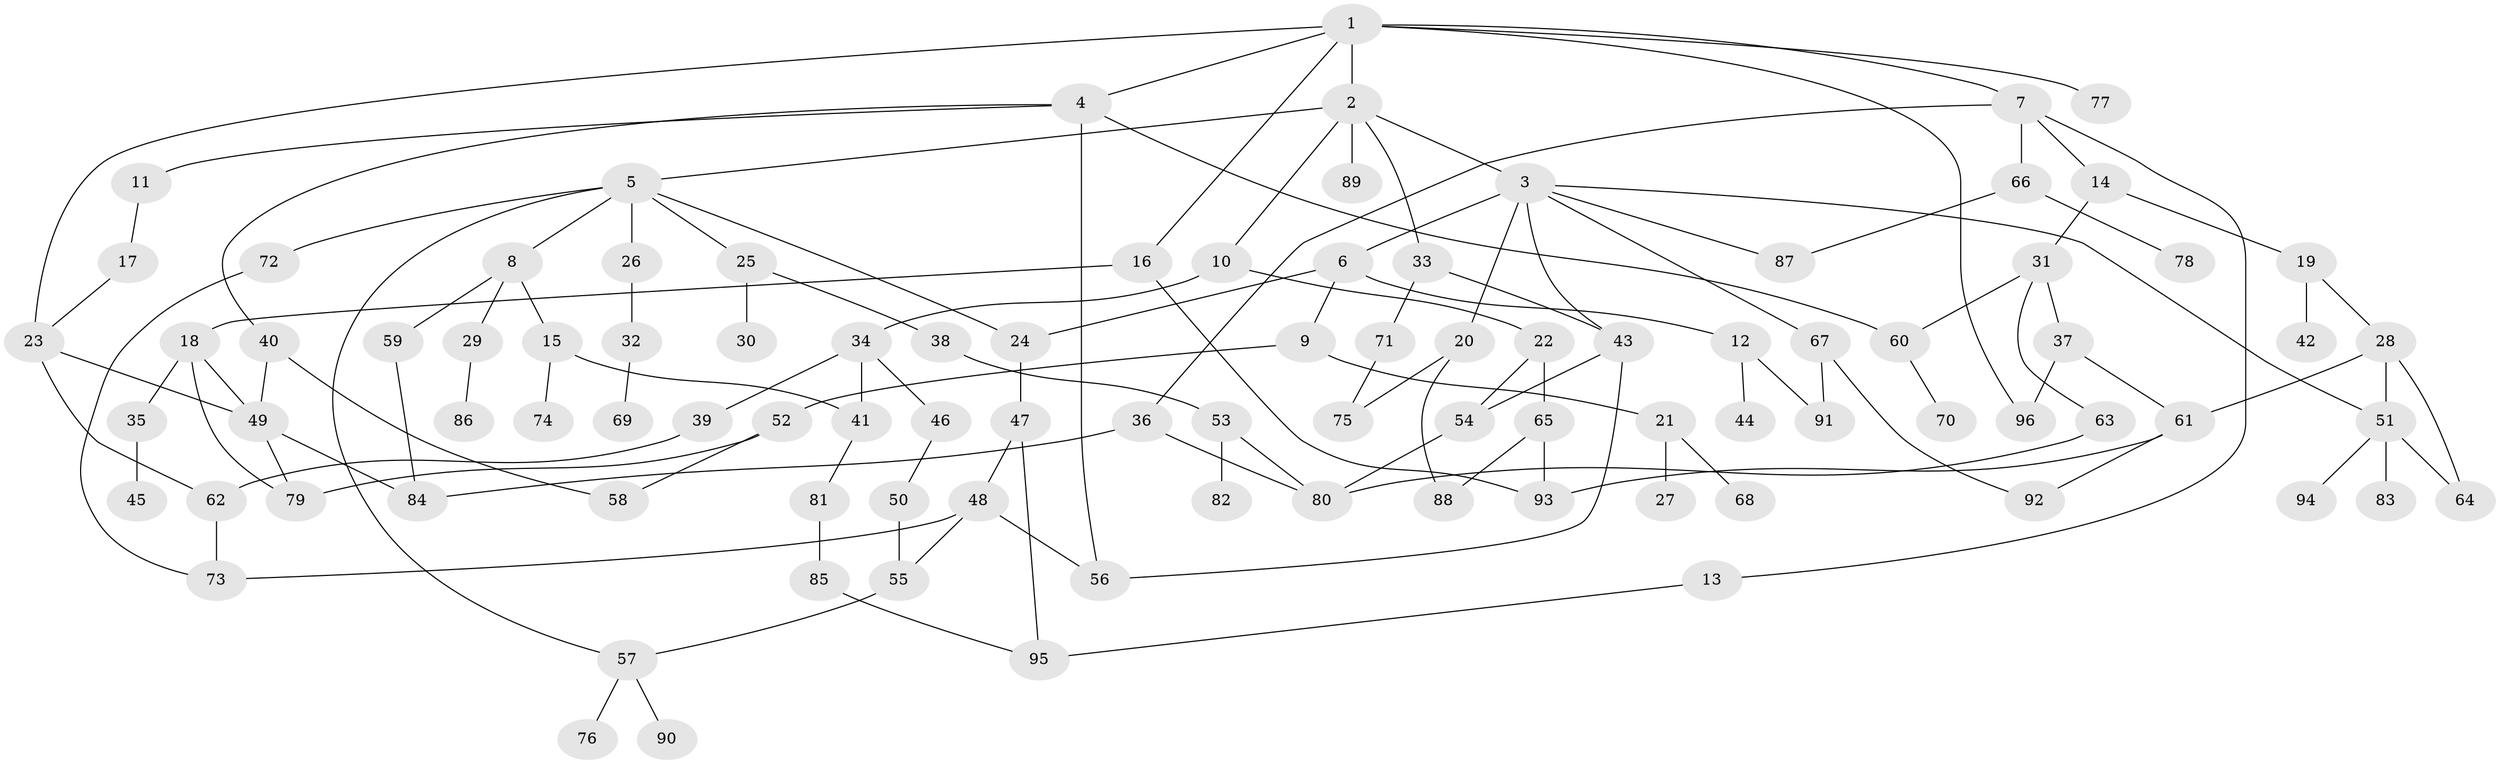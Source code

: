 // Generated by graph-tools (version 1.1) at 2025/49/03/09/25 03:49:27]
// undirected, 96 vertices, 131 edges
graph export_dot {
graph [start="1"]
  node [color=gray90,style=filled];
  1;
  2;
  3;
  4;
  5;
  6;
  7;
  8;
  9;
  10;
  11;
  12;
  13;
  14;
  15;
  16;
  17;
  18;
  19;
  20;
  21;
  22;
  23;
  24;
  25;
  26;
  27;
  28;
  29;
  30;
  31;
  32;
  33;
  34;
  35;
  36;
  37;
  38;
  39;
  40;
  41;
  42;
  43;
  44;
  45;
  46;
  47;
  48;
  49;
  50;
  51;
  52;
  53;
  54;
  55;
  56;
  57;
  58;
  59;
  60;
  61;
  62;
  63;
  64;
  65;
  66;
  67;
  68;
  69;
  70;
  71;
  72;
  73;
  74;
  75;
  76;
  77;
  78;
  79;
  80;
  81;
  82;
  83;
  84;
  85;
  86;
  87;
  88;
  89;
  90;
  91;
  92;
  93;
  94;
  95;
  96;
  1 -- 2;
  1 -- 4;
  1 -- 7;
  1 -- 16;
  1 -- 77;
  1 -- 96;
  1 -- 23;
  2 -- 3;
  2 -- 5;
  2 -- 10;
  2 -- 33;
  2 -- 89;
  3 -- 6;
  3 -- 20;
  3 -- 67;
  3 -- 43;
  3 -- 87;
  3 -- 51;
  4 -- 11;
  4 -- 40;
  4 -- 56;
  4 -- 60;
  5 -- 8;
  5 -- 24;
  5 -- 25;
  5 -- 26;
  5 -- 57;
  5 -- 72;
  6 -- 9;
  6 -- 12;
  6 -- 24;
  7 -- 13;
  7 -- 14;
  7 -- 36;
  7 -- 66;
  8 -- 15;
  8 -- 29;
  8 -- 59;
  9 -- 21;
  9 -- 52;
  10 -- 22;
  10 -- 34;
  11 -- 17;
  12 -- 44;
  12 -- 91;
  13 -- 95;
  14 -- 19;
  14 -- 31;
  15 -- 41;
  15 -- 74;
  16 -- 18;
  16 -- 93;
  17 -- 23;
  18 -- 35;
  18 -- 49;
  18 -- 79;
  19 -- 28;
  19 -- 42;
  20 -- 88;
  20 -- 75;
  21 -- 27;
  21 -- 68;
  22 -- 54;
  22 -- 65;
  23 -- 49;
  23 -- 62;
  24 -- 47;
  25 -- 30;
  25 -- 38;
  26 -- 32;
  28 -- 51;
  28 -- 61;
  28 -- 64;
  29 -- 86;
  31 -- 37;
  31 -- 63;
  31 -- 60;
  32 -- 69;
  33 -- 43;
  33 -- 71;
  34 -- 39;
  34 -- 46;
  34 -- 41;
  35 -- 45;
  36 -- 80;
  36 -- 84;
  37 -- 61;
  37 -- 96;
  38 -- 53;
  39 -- 62;
  40 -- 58;
  40 -- 49;
  41 -- 81;
  43 -- 56;
  43 -- 54;
  46 -- 50;
  47 -- 48;
  47 -- 95;
  48 -- 55;
  48 -- 73;
  48 -- 56;
  49 -- 84;
  49 -- 79;
  50 -- 55;
  51 -- 64;
  51 -- 83;
  51 -- 94;
  52 -- 79;
  52 -- 58;
  53 -- 80;
  53 -- 82;
  54 -- 80;
  55 -- 57;
  57 -- 76;
  57 -- 90;
  59 -- 84;
  60 -- 70;
  61 -- 92;
  61 -- 93;
  62 -- 73;
  63 -- 80;
  65 -- 88;
  65 -- 93;
  66 -- 78;
  66 -- 87;
  67 -- 91;
  67 -- 92;
  71 -- 75;
  72 -- 73;
  81 -- 85;
  85 -- 95;
}

